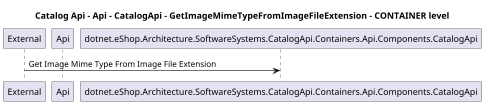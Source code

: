 @startuml
skinparam dpi 60

title Catalog Api - Api - CatalogApi - GetImageMimeTypeFromImageFileExtension - CONTAINER level

participant "External" as C4InterFlow.Utils.ExternalSystem
participant "Api" as dotnet.eShop.Architecture.SoftwareSystems.CatalogApi.Containers.Api

C4InterFlow.Utils.ExternalSystem -> dotnet.eShop.Architecture.SoftwareSystems.CatalogApi.Containers.Api.Components.CatalogApi : Get Image Mime Type From Image File Extension


@enduml
